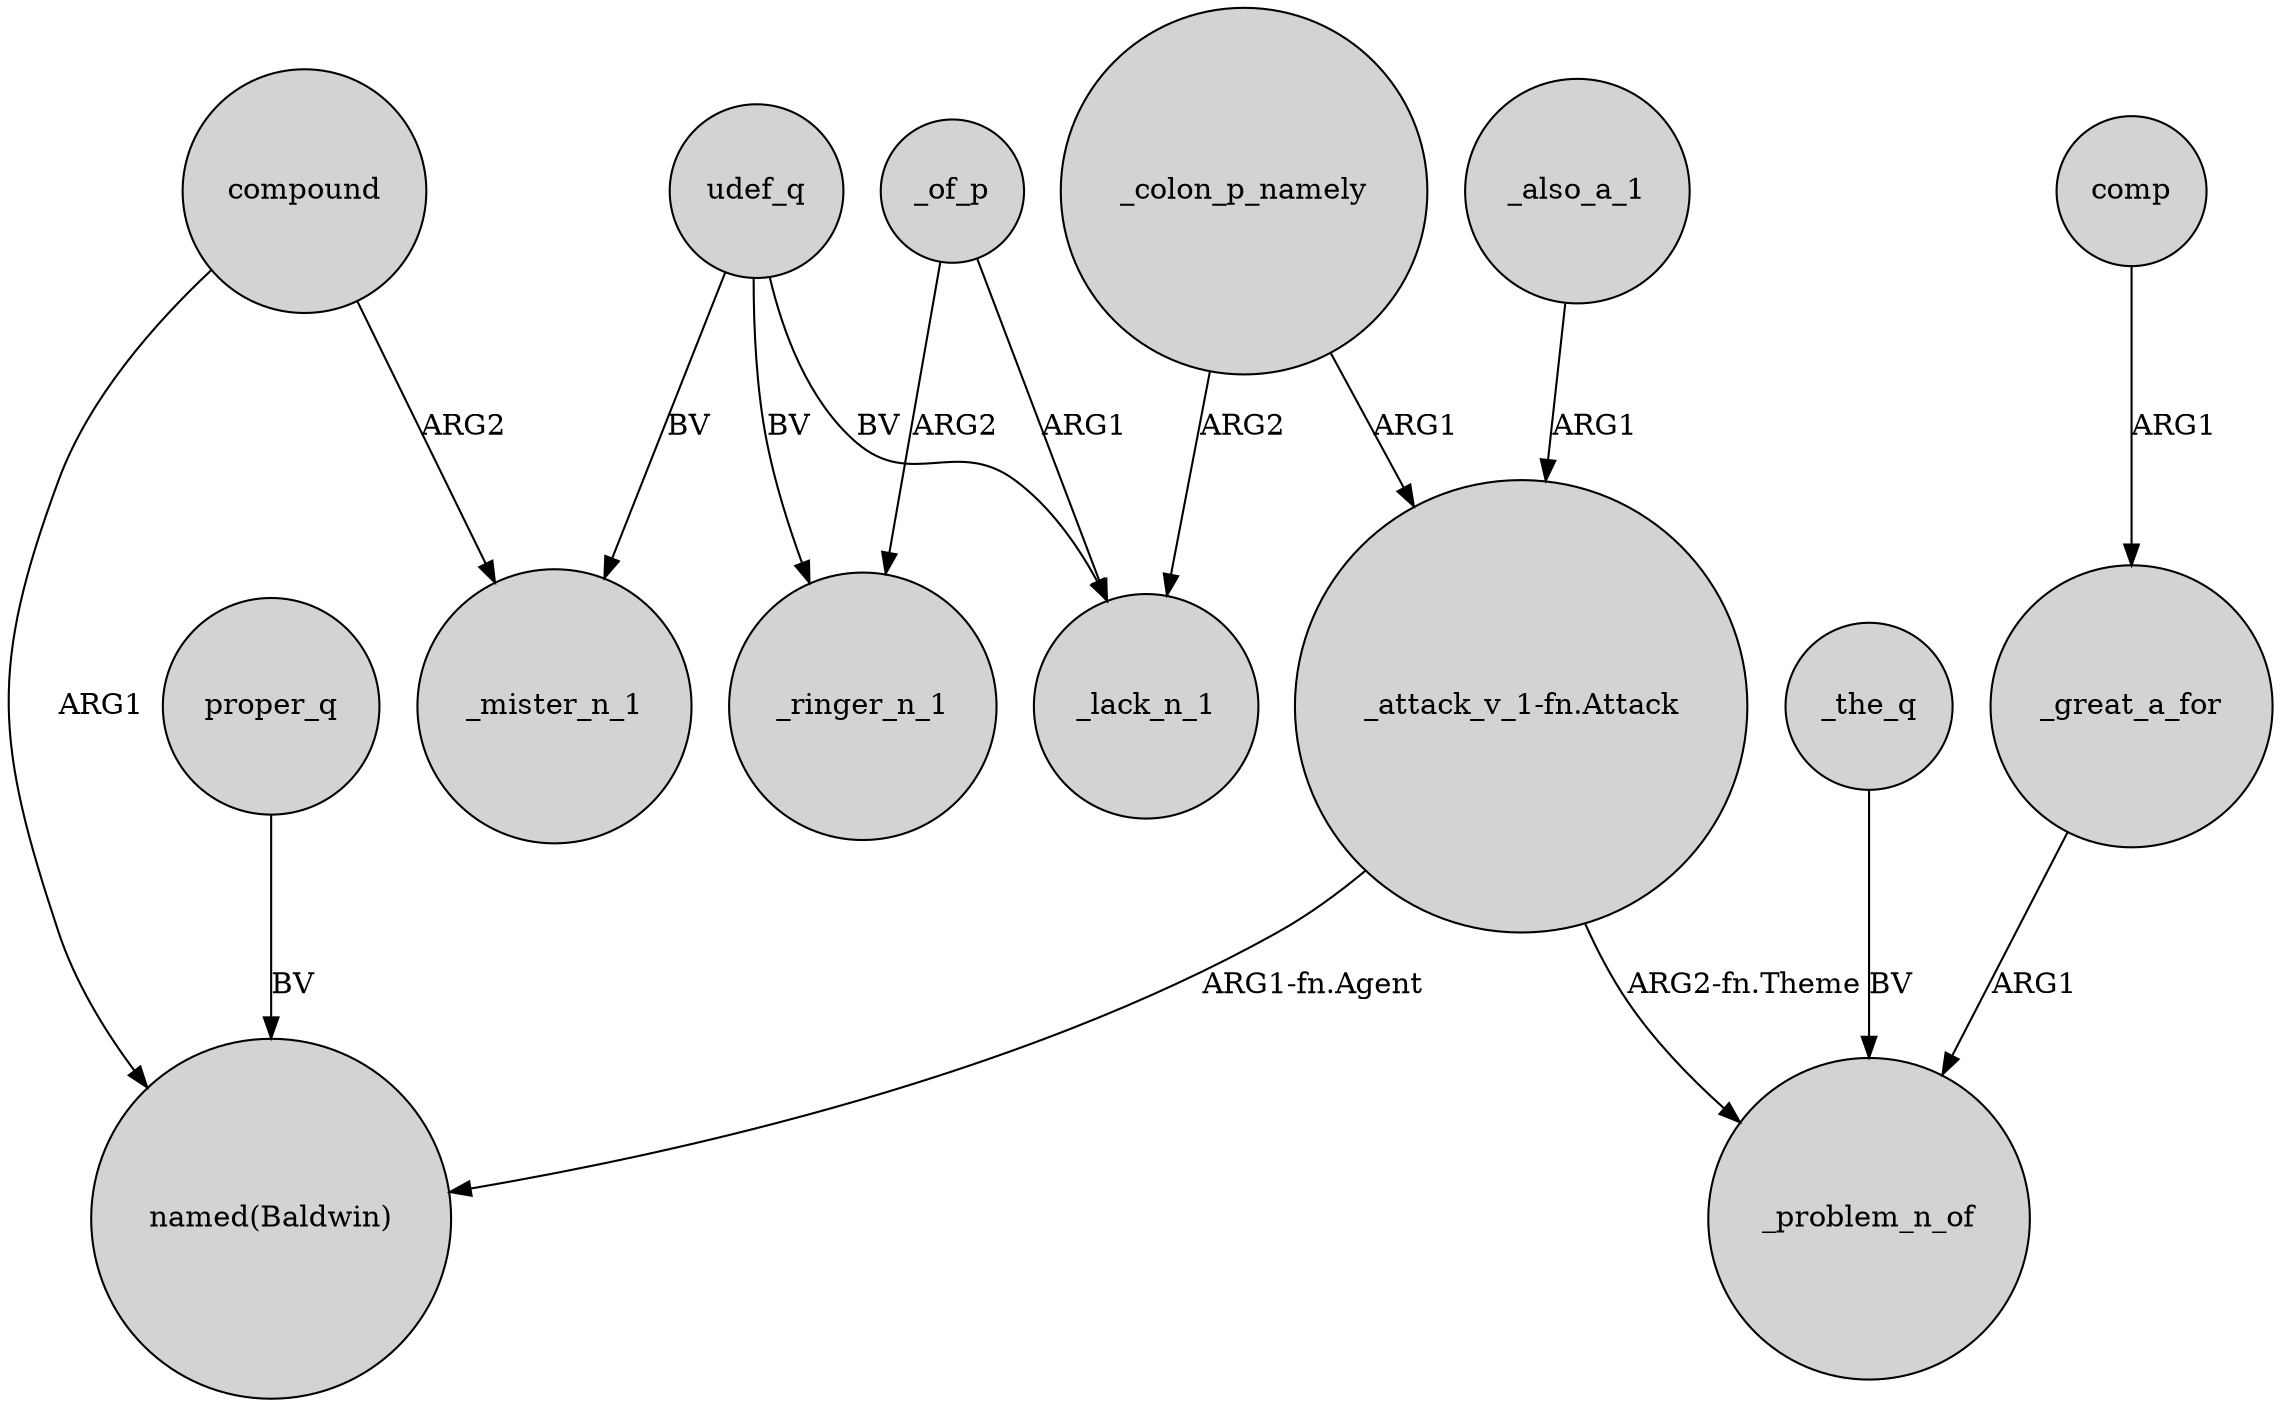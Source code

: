 digraph {
	node [shape=circle style=filled]
	udef_q -> _mister_n_1 [label=BV]
	compound -> "named(Baldwin)" [label=ARG1]
	_colon_p_namely -> "_attack_v_1-fn.Attack" [label=ARG1]
	_colon_p_namely -> _lack_n_1 [label=ARG2]
	"_attack_v_1-fn.Attack" -> "named(Baldwin)" [label="ARG1-fn.Agent"]
	"_attack_v_1-fn.Attack" -> _problem_n_of [label="ARG2-fn.Theme"]
	_of_p -> _lack_n_1 [label=ARG1]
	_of_p -> _ringer_n_1 [label=ARG2]
	comp -> _great_a_for [label=ARG1]
	udef_q -> _ringer_n_1 [label=BV]
	_great_a_for -> _problem_n_of [label=ARG1]
	proper_q -> "named(Baldwin)" [label=BV]
	compound -> _mister_n_1 [label=ARG2]
	udef_q -> _lack_n_1 [label=BV]
	_the_q -> _problem_n_of [label=BV]
	_also_a_1 -> "_attack_v_1-fn.Attack" [label=ARG1]
}
